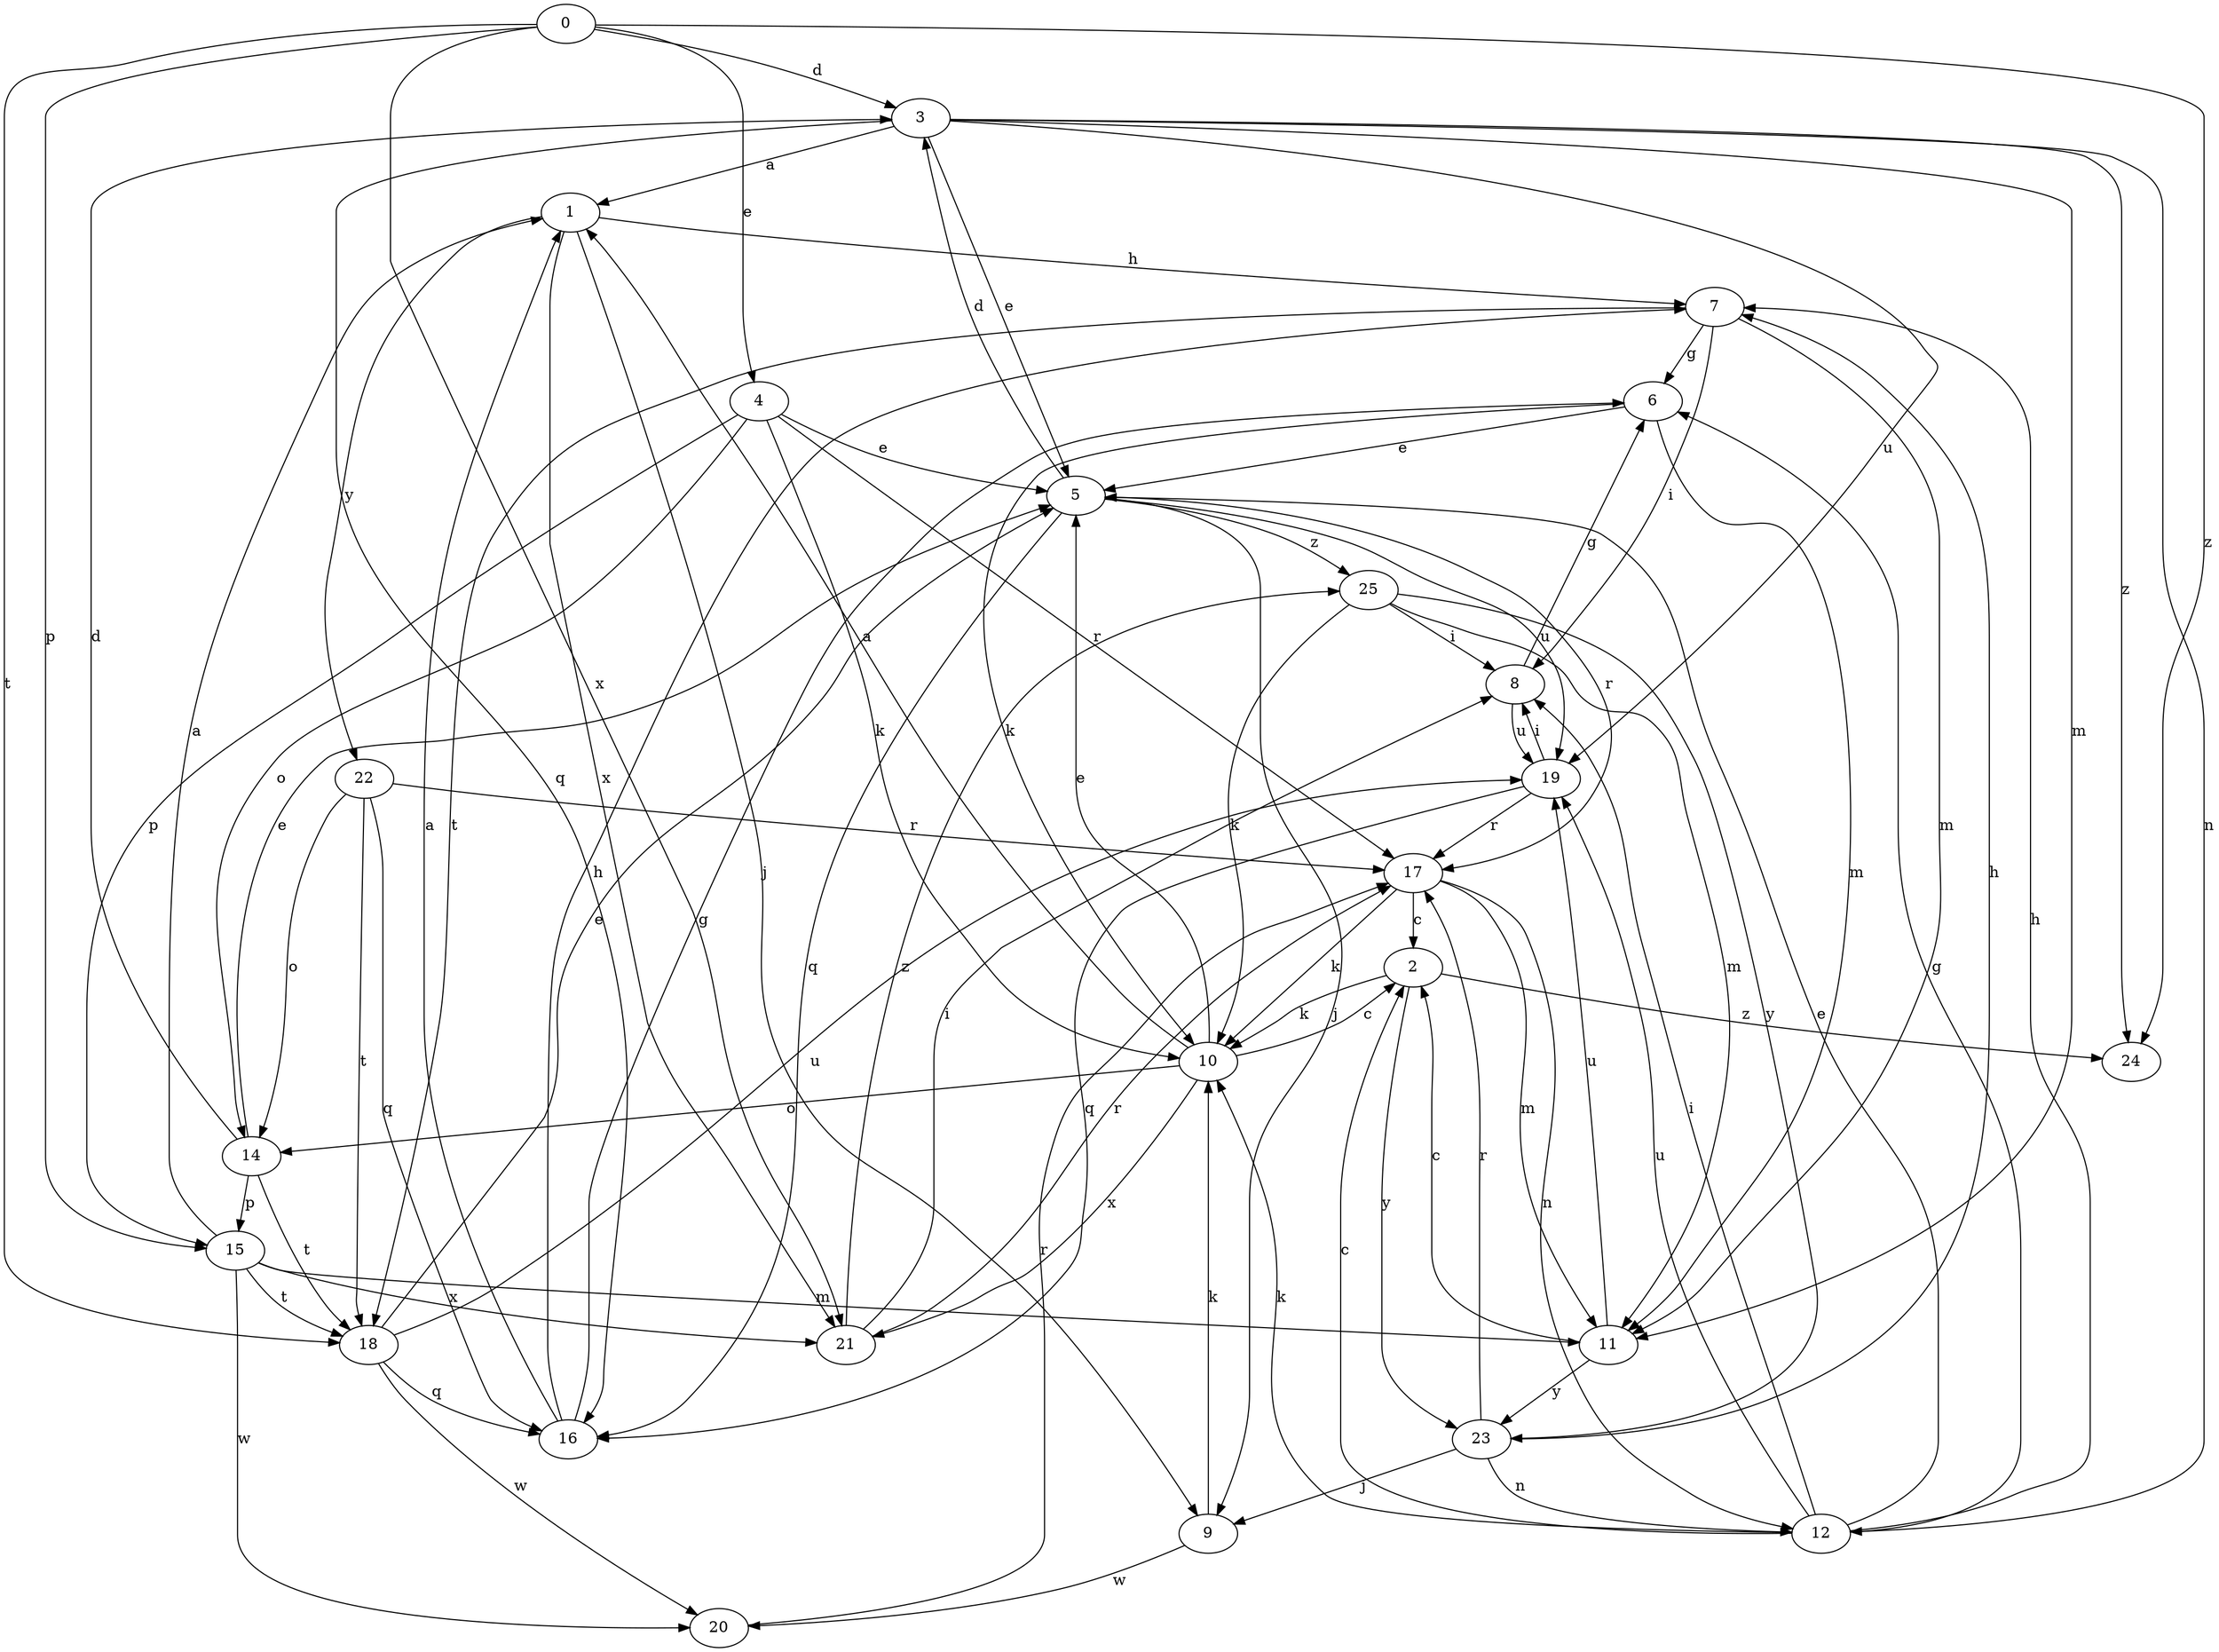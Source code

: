 strict digraph  {
0;
1;
2;
3;
4;
5;
6;
7;
8;
9;
10;
11;
12;
14;
15;
16;
17;
18;
19;
20;
21;
22;
23;
24;
25;
0 -> 3  [label=d];
0 -> 4  [label=e];
0 -> 15  [label=p];
0 -> 18  [label=t];
0 -> 21  [label=x];
0 -> 24  [label=z];
1 -> 7  [label=h];
1 -> 9  [label=j];
1 -> 21  [label=x];
1 -> 22  [label=y];
2 -> 10  [label=k];
2 -> 23  [label=y];
2 -> 24  [label=z];
3 -> 1  [label=a];
3 -> 5  [label=e];
3 -> 11  [label=m];
3 -> 12  [label=n];
3 -> 16  [label=q];
3 -> 19  [label=u];
3 -> 24  [label=z];
4 -> 5  [label=e];
4 -> 10  [label=k];
4 -> 14  [label=o];
4 -> 15  [label=p];
4 -> 17  [label=r];
5 -> 3  [label=d];
5 -> 9  [label=j];
5 -> 16  [label=q];
5 -> 17  [label=r];
5 -> 19  [label=u];
5 -> 25  [label=z];
6 -> 5  [label=e];
6 -> 10  [label=k];
6 -> 11  [label=m];
7 -> 6  [label=g];
7 -> 8  [label=i];
7 -> 11  [label=m];
7 -> 18  [label=t];
8 -> 6  [label=g];
8 -> 19  [label=u];
9 -> 10  [label=k];
9 -> 20  [label=w];
10 -> 1  [label=a];
10 -> 2  [label=c];
10 -> 5  [label=e];
10 -> 14  [label=o];
10 -> 21  [label=x];
11 -> 2  [label=c];
11 -> 19  [label=u];
11 -> 23  [label=y];
12 -> 2  [label=c];
12 -> 5  [label=e];
12 -> 6  [label=g];
12 -> 7  [label=h];
12 -> 8  [label=i];
12 -> 10  [label=k];
12 -> 19  [label=u];
14 -> 3  [label=d];
14 -> 5  [label=e];
14 -> 15  [label=p];
14 -> 18  [label=t];
15 -> 1  [label=a];
15 -> 11  [label=m];
15 -> 18  [label=t];
15 -> 20  [label=w];
15 -> 21  [label=x];
16 -> 1  [label=a];
16 -> 6  [label=g];
16 -> 7  [label=h];
17 -> 2  [label=c];
17 -> 10  [label=k];
17 -> 11  [label=m];
17 -> 12  [label=n];
18 -> 5  [label=e];
18 -> 16  [label=q];
18 -> 19  [label=u];
18 -> 20  [label=w];
19 -> 8  [label=i];
19 -> 16  [label=q];
19 -> 17  [label=r];
20 -> 17  [label=r];
21 -> 8  [label=i];
21 -> 17  [label=r];
21 -> 25  [label=z];
22 -> 14  [label=o];
22 -> 16  [label=q];
22 -> 17  [label=r];
22 -> 18  [label=t];
23 -> 7  [label=h];
23 -> 9  [label=j];
23 -> 12  [label=n];
23 -> 17  [label=r];
25 -> 8  [label=i];
25 -> 10  [label=k];
25 -> 11  [label=m];
25 -> 23  [label=y];
}
